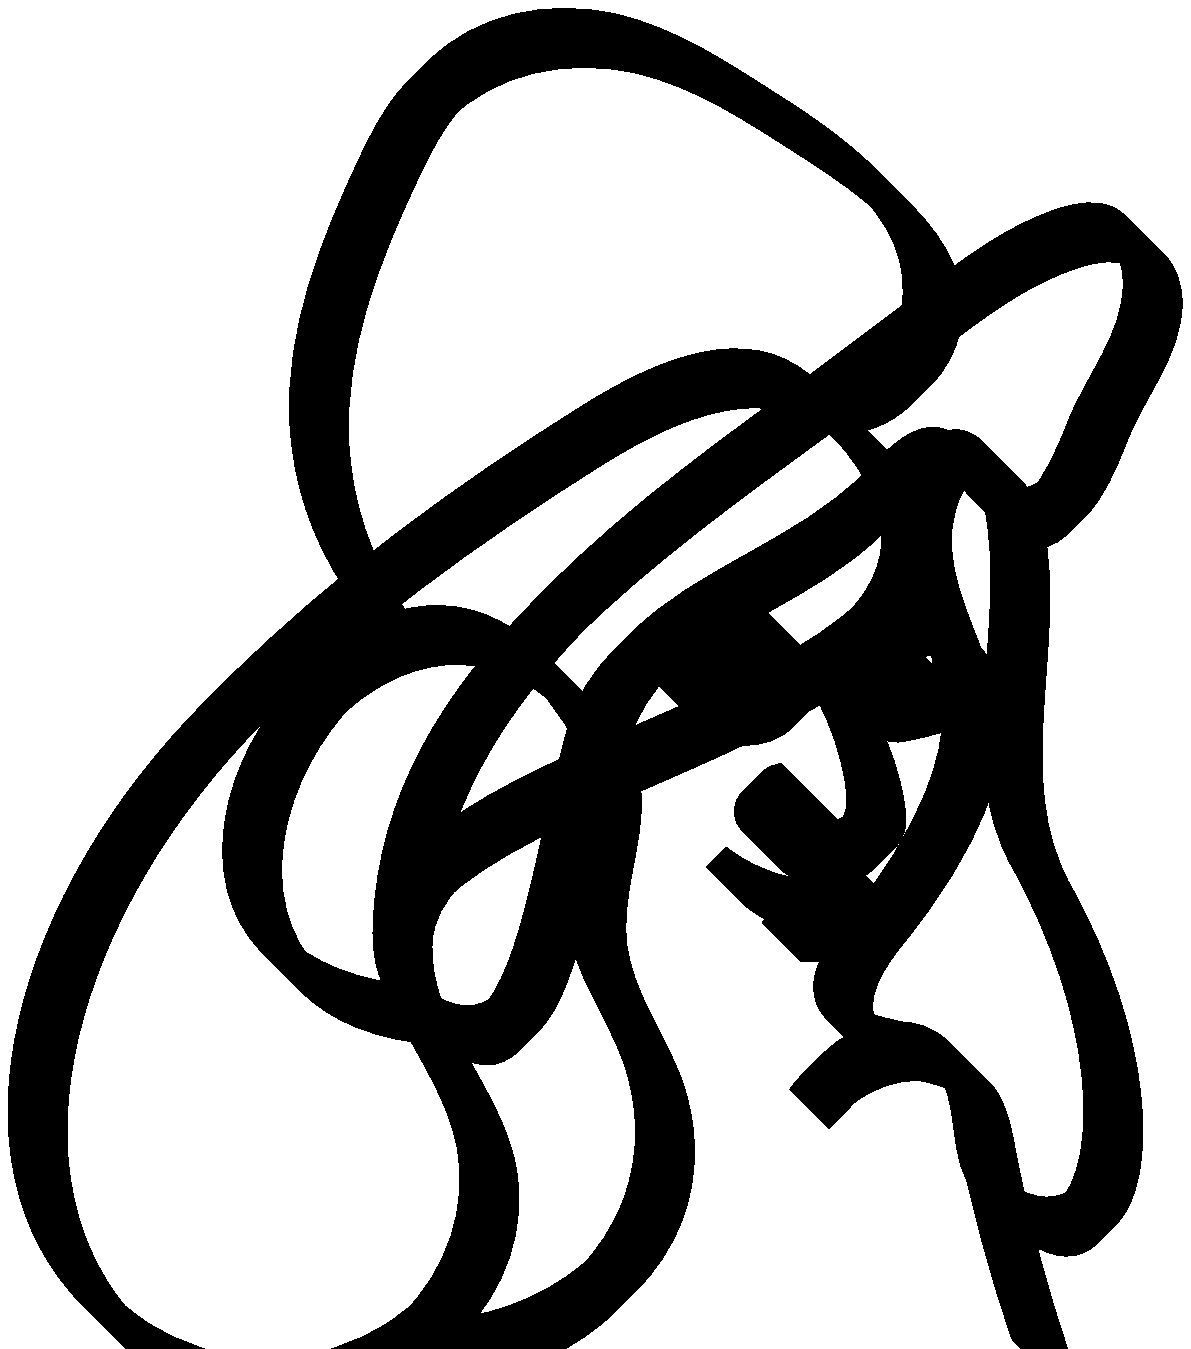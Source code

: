 prologues := 3;     % sortie EPS

beginfig(1)

pickup pensquare xscaled 10 yscaled 20 rotated 45;

%feather
draw (60,0) .. (90,230) .. (220,330).. (300,340).. (150,150).. (180,70).. (150,0) .. cycle;
%hat
draw (140,270).. (120,330).. (145,425).. (160,450).. (230,470).. (290,440).. (340,370).. (300,340);
%hat shadow
draw (150,150).. (300,340).. (340,370).. (390,400).. (410,400).. (420,380).. (400,330).. (370,300).. (350,320).. (320,305).. (220,220).. (160,120) .. cycle;
%hair left
draw (160,120).. (220,220).. (220,150).. (240,100).. (240,50).. (170,0).. (150,0);
%hair right
draw (310,120).. (320,150).. (350,200).. (355,225).. (340,310).. (350,320).. (370,300).. (380,170).. (370,50).. (350,100) .. cycle;
%shoulder
draw (300,90).. (310,100).. (350,100).. (360,75).. (380,0);
%left eye
draw (250,250).. (270,260).. (290,240).. (280,230).. (260,230) .. cycle;
%left eye inner
draw (260,240).. (260,250).. (270,250).. (270,240) .. cycle;
%right eye
draw (320,230).. (320,250).. (340,260).. (350,240).. (330,230) .. cycle;
%right eye inner
draw (320,240).. (330,240).. (330,250).. (320,250) .. cycle;
%nose
draw (310,230).. (320,200).. (320,190).. (310,180);
draw (290,190).. (300,190);
draw (290,200).. (280,190).. (290,180);
%lips
draw (300,170).. (310,170);
draw (270,170).. (290,160).. (320,160);
draw (290,150).. (310,150);


endfig;
end


